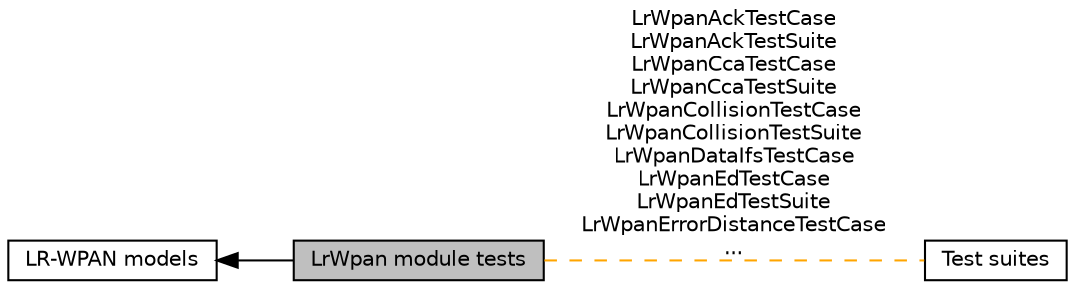 digraph "LrWpan module tests"
{
  edge [fontname="Helvetica",fontsize="10",labelfontname="Helvetica",labelfontsize="10"];
  node [fontname="Helvetica",fontsize="10",shape=box];
  rankdir=LR;
  Node3 [label="Test suites",height=0.2,width=0.4,color="black", fillcolor="white", style="filled",URL="$group__tests.html",tooltip="All test suites."];
  Node1 [label="LrWpan module tests",height=0.2,width=0.4,color="black", fillcolor="grey75", style="filled", fontcolor="black",tooltip=" "];
  Node2 [label="LR-WPAN models",height=0.2,width=0.4,color="black", fillcolor="white", style="filled",URL="$group__lr-wpan.html",tooltip="This section documents the API of the IEEE 802.15.4-related models."];
  Node2->Node1 [shape=plaintext, dir="back", style="solid"];
  Node1->Node3 [shape=plaintext, label="LrWpanAckTestCase\nLrWpanAckTestSuite\nLrWpanCcaTestCase\nLrWpanCcaTestSuite\nLrWpanCollisionTestCase\nLrWpanCollisionTestSuite\nLrWpanDataIfsTestCase\nLrWpanEdTestCase\nLrWpanEdTestSuite\nLrWpanErrorDistanceTestCase\n...", color="orange", dir="none", style="dashed"];
}
